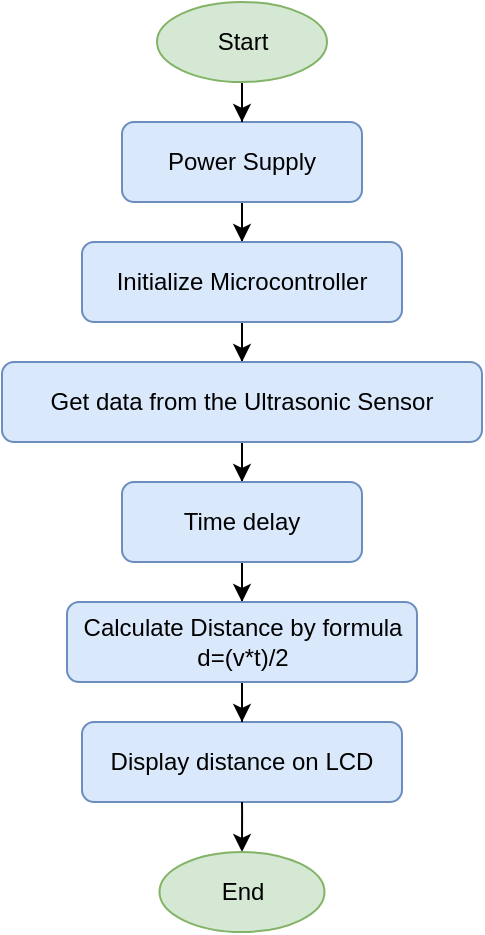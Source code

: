 <mxfile version="23.1.1" type="device">
  <diagram id="C5RBs43oDa-KdzZeNtuy" name="Page-1">
    <mxGraphModel dx="1195" dy="615" grid="1" gridSize="10" guides="1" tooltips="1" connect="1" arrows="1" fold="1" page="1" pageScale="1" pageWidth="827" pageHeight="1169" math="0" shadow="0">
      <root>
        <mxCell id="WIyWlLk6GJQsqaUBKTNV-0" />
        <mxCell id="WIyWlLk6GJQsqaUBKTNV-1" parent="WIyWlLk6GJQsqaUBKTNV-0" />
        <mxCell id="yJFKvBFN9xksdRqbX0WA-9" style="edgeStyle=orthogonalEdgeStyle;rounded=0;orthogonalLoop=1;jettySize=auto;html=1;entryX=0.5;entryY=0;entryDx=0;entryDy=0;" edge="1" parent="WIyWlLk6GJQsqaUBKTNV-1" source="yJFKvBFN9xksdRqbX0WA-0" target="yJFKvBFN9xksdRqbX0WA-1">
          <mxGeometry relative="1" as="geometry" />
        </mxCell>
        <mxCell id="yJFKvBFN9xksdRqbX0WA-0" value="Power Supply" style="rounded=1;whiteSpace=wrap;html=1;fillColor=#dae8fc;strokeColor=#6c8ebf;" vertex="1" parent="WIyWlLk6GJQsqaUBKTNV-1">
          <mxGeometry x="380" y="180" width="120" height="40" as="geometry" />
        </mxCell>
        <mxCell id="yJFKvBFN9xksdRqbX0WA-10" style="edgeStyle=orthogonalEdgeStyle;rounded=0;orthogonalLoop=1;jettySize=auto;html=1;entryX=0.5;entryY=0;entryDx=0;entryDy=0;" edge="1" parent="WIyWlLk6GJQsqaUBKTNV-1" source="yJFKvBFN9xksdRqbX0WA-1" target="yJFKvBFN9xksdRqbX0WA-2">
          <mxGeometry relative="1" as="geometry" />
        </mxCell>
        <mxCell id="yJFKvBFN9xksdRqbX0WA-1" value="Initialize Microcontroller" style="rounded=1;whiteSpace=wrap;html=1;fillColor=#dae8fc;strokeColor=#6c8ebf;" vertex="1" parent="WIyWlLk6GJQsqaUBKTNV-1">
          <mxGeometry x="360" y="240" width="160" height="40" as="geometry" />
        </mxCell>
        <mxCell id="yJFKvBFN9xksdRqbX0WA-11" style="edgeStyle=orthogonalEdgeStyle;rounded=0;orthogonalLoop=1;jettySize=auto;html=1;entryX=0.5;entryY=0;entryDx=0;entryDy=0;" edge="1" parent="WIyWlLk6GJQsqaUBKTNV-1" source="yJFKvBFN9xksdRqbX0WA-2" target="yJFKvBFN9xksdRqbX0WA-3">
          <mxGeometry relative="1" as="geometry" />
        </mxCell>
        <mxCell id="yJFKvBFN9xksdRqbX0WA-2" value="Get data from the Ultrasonic Sensor" style="rounded=1;whiteSpace=wrap;html=1;fillColor=#dae8fc;strokeColor=#6c8ebf;" vertex="1" parent="WIyWlLk6GJQsqaUBKTNV-1">
          <mxGeometry x="320" y="300" width="240" height="40" as="geometry" />
        </mxCell>
        <mxCell id="yJFKvBFN9xksdRqbX0WA-23" style="edgeStyle=orthogonalEdgeStyle;rounded=0;orthogonalLoop=1;jettySize=auto;html=1;entryX=0.5;entryY=0;entryDx=0;entryDy=0;" edge="1" parent="WIyWlLk6GJQsqaUBKTNV-1" source="yJFKvBFN9xksdRqbX0WA-3" target="yJFKvBFN9xksdRqbX0WA-16">
          <mxGeometry relative="1" as="geometry" />
        </mxCell>
        <mxCell id="yJFKvBFN9xksdRqbX0WA-3" value="Time delay" style="rounded=1;whiteSpace=wrap;html=1;fillColor=#dae8fc;strokeColor=#6c8ebf;" vertex="1" parent="WIyWlLk6GJQsqaUBKTNV-1">
          <mxGeometry x="380" y="360" width="120" height="40" as="geometry" />
        </mxCell>
        <mxCell id="yJFKvBFN9xksdRqbX0WA-4" value="Display distance on LCD" style="rounded=1;whiteSpace=wrap;html=1;fillColor=#dae8fc;strokeColor=#6c8ebf;" vertex="1" parent="WIyWlLk6GJQsqaUBKTNV-1">
          <mxGeometry x="360" y="480" width="160" height="40" as="geometry" />
        </mxCell>
        <mxCell id="yJFKvBFN9xksdRqbX0WA-8" style="edgeStyle=orthogonalEdgeStyle;rounded=0;orthogonalLoop=1;jettySize=auto;html=1;" edge="1" parent="WIyWlLk6GJQsqaUBKTNV-1" source="yJFKvBFN9xksdRqbX0WA-5" target="yJFKvBFN9xksdRqbX0WA-0">
          <mxGeometry relative="1" as="geometry" />
        </mxCell>
        <mxCell id="yJFKvBFN9xksdRqbX0WA-5" value="Start" style="ellipse;whiteSpace=wrap;html=1;fillColor=#d5e8d4;strokeColor=#82b366;" vertex="1" parent="WIyWlLk6GJQsqaUBKTNV-1">
          <mxGeometry x="397.5" y="120" width="85" height="40" as="geometry" />
        </mxCell>
        <mxCell id="yJFKvBFN9xksdRqbX0WA-27" style="edgeStyle=orthogonalEdgeStyle;rounded=0;orthogonalLoop=1;jettySize=auto;html=1;startArrow=classic;startFill=1;endArrow=none;endFill=0;" edge="1" parent="WIyWlLk6GJQsqaUBKTNV-1" source="yJFKvBFN9xksdRqbX0WA-6" target="yJFKvBFN9xksdRqbX0WA-4">
          <mxGeometry relative="1" as="geometry" />
        </mxCell>
        <mxCell id="yJFKvBFN9xksdRqbX0WA-6" value="End" style="ellipse;whiteSpace=wrap;html=1;fillColor=#d5e8d4;strokeColor=#82b366;" vertex="1" parent="WIyWlLk6GJQsqaUBKTNV-1">
          <mxGeometry x="398.75" y="545" width="82.5" height="40" as="geometry" />
        </mxCell>
        <mxCell id="yJFKvBFN9xksdRqbX0WA-24" style="edgeStyle=orthogonalEdgeStyle;rounded=0;orthogonalLoop=1;jettySize=auto;html=1;entryX=0.5;entryY=0;entryDx=0;entryDy=0;" edge="1" parent="WIyWlLk6GJQsqaUBKTNV-1" source="yJFKvBFN9xksdRqbX0WA-16" target="yJFKvBFN9xksdRqbX0WA-4">
          <mxGeometry relative="1" as="geometry" />
        </mxCell>
        <mxCell id="yJFKvBFN9xksdRqbX0WA-16" value="Calculate Distance by formula d=(v*t)/2" style="rounded=1;whiteSpace=wrap;html=1;fillColor=#dae8fc;strokeColor=#6c8ebf;" vertex="1" parent="WIyWlLk6GJQsqaUBKTNV-1">
          <mxGeometry x="352.5" y="420" width="175" height="40" as="geometry" />
        </mxCell>
      </root>
    </mxGraphModel>
  </diagram>
</mxfile>
